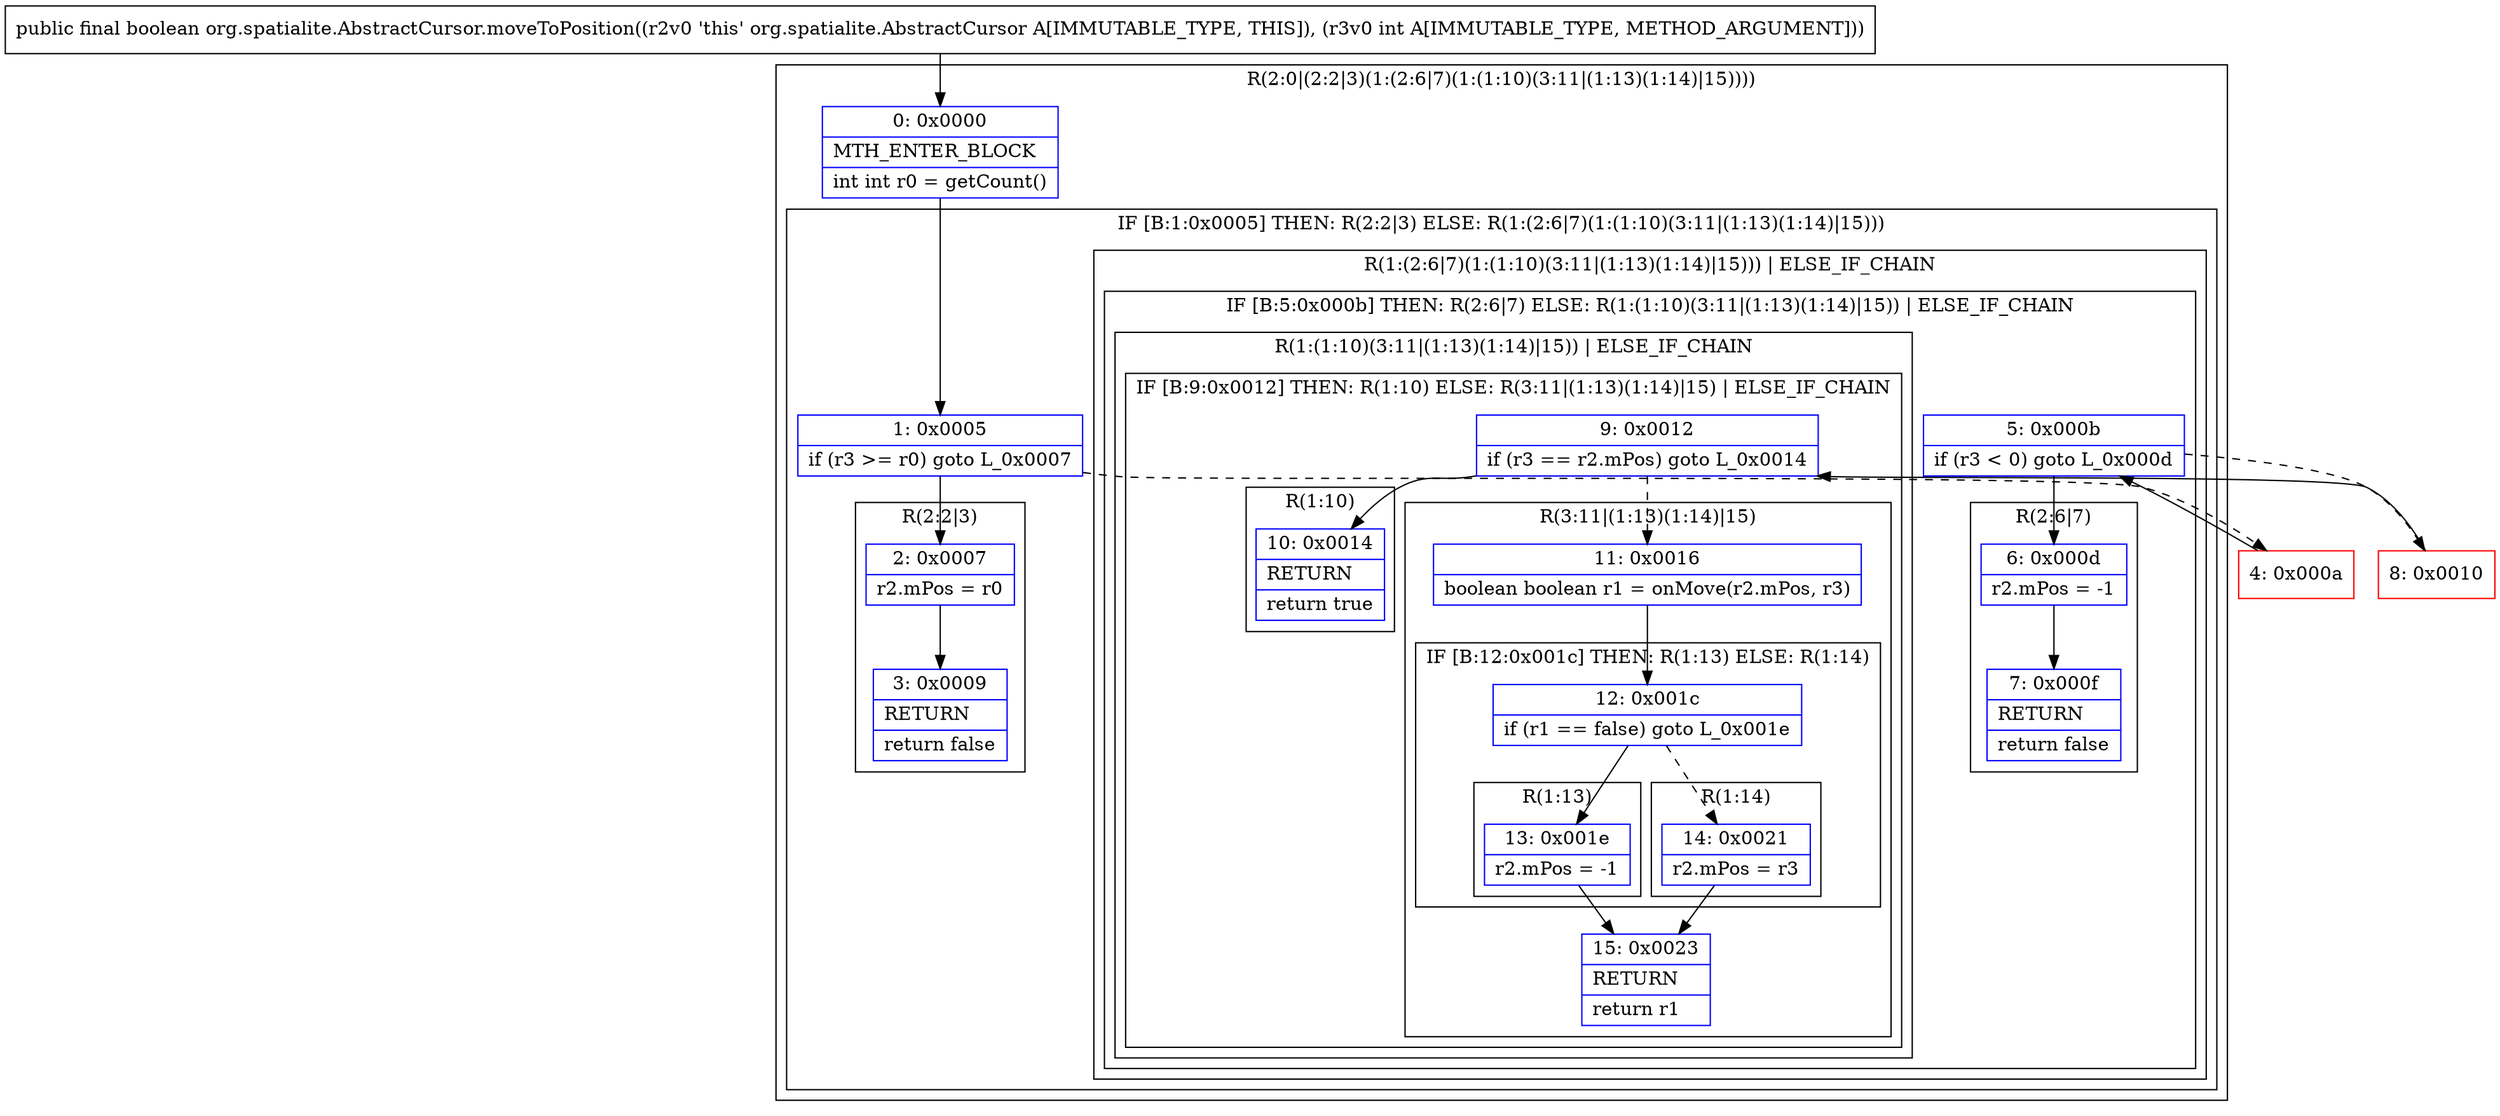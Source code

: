 digraph "CFG fororg.spatialite.AbstractCursor.moveToPosition(I)Z" {
subgraph cluster_Region_1267999423 {
label = "R(2:0|(2:2|3)(1:(2:6|7)(1:(1:10)(3:11|(1:13)(1:14)|15))))";
node [shape=record,color=blue];
Node_0 [shape=record,label="{0\:\ 0x0000|MTH_ENTER_BLOCK\l|int int r0 = getCount()\l}"];
subgraph cluster_IfRegion_551618807 {
label = "IF [B:1:0x0005] THEN: R(2:2|3) ELSE: R(1:(2:6|7)(1:(1:10)(3:11|(1:13)(1:14)|15)))";
node [shape=record,color=blue];
Node_1 [shape=record,label="{1\:\ 0x0005|if (r3 \>= r0) goto L_0x0007\l}"];
subgraph cluster_Region_1172527493 {
label = "R(2:2|3)";
node [shape=record,color=blue];
Node_2 [shape=record,label="{2\:\ 0x0007|r2.mPos = r0\l}"];
Node_3 [shape=record,label="{3\:\ 0x0009|RETURN\l|return false\l}"];
}
subgraph cluster_Region_1504763611 {
label = "R(1:(2:6|7)(1:(1:10)(3:11|(1:13)(1:14)|15))) | ELSE_IF_CHAIN\l";
node [shape=record,color=blue];
subgraph cluster_IfRegion_566053386 {
label = "IF [B:5:0x000b] THEN: R(2:6|7) ELSE: R(1:(1:10)(3:11|(1:13)(1:14)|15)) | ELSE_IF_CHAIN\l";
node [shape=record,color=blue];
Node_5 [shape=record,label="{5\:\ 0x000b|if (r3 \< 0) goto L_0x000d\l}"];
subgraph cluster_Region_1994913558 {
label = "R(2:6|7)";
node [shape=record,color=blue];
Node_6 [shape=record,label="{6\:\ 0x000d|r2.mPos = \-1\l}"];
Node_7 [shape=record,label="{7\:\ 0x000f|RETURN\l|return false\l}"];
}
subgraph cluster_Region_1330303983 {
label = "R(1:(1:10)(3:11|(1:13)(1:14)|15)) | ELSE_IF_CHAIN\l";
node [shape=record,color=blue];
subgraph cluster_IfRegion_273910491 {
label = "IF [B:9:0x0012] THEN: R(1:10) ELSE: R(3:11|(1:13)(1:14)|15) | ELSE_IF_CHAIN\l";
node [shape=record,color=blue];
Node_9 [shape=record,label="{9\:\ 0x0012|if (r3 == r2.mPos) goto L_0x0014\l}"];
subgraph cluster_Region_1542811585 {
label = "R(1:10)";
node [shape=record,color=blue];
Node_10 [shape=record,label="{10\:\ 0x0014|RETURN\l|return true\l}"];
}
subgraph cluster_Region_311798251 {
label = "R(3:11|(1:13)(1:14)|15)";
node [shape=record,color=blue];
Node_11 [shape=record,label="{11\:\ 0x0016|boolean boolean r1 = onMove(r2.mPos, r3)\l}"];
subgraph cluster_IfRegion_2021585116 {
label = "IF [B:12:0x001c] THEN: R(1:13) ELSE: R(1:14)";
node [shape=record,color=blue];
Node_12 [shape=record,label="{12\:\ 0x001c|if (r1 == false) goto L_0x001e\l}"];
subgraph cluster_Region_308505838 {
label = "R(1:13)";
node [shape=record,color=blue];
Node_13 [shape=record,label="{13\:\ 0x001e|r2.mPos = \-1\l}"];
}
subgraph cluster_Region_187633894 {
label = "R(1:14)";
node [shape=record,color=blue];
Node_14 [shape=record,label="{14\:\ 0x0021|r2.mPos = r3\l}"];
}
}
Node_15 [shape=record,label="{15\:\ 0x0023|RETURN\l|return r1\l}"];
}
}
}
}
}
}
}
Node_4 [shape=record,color=red,label="{4\:\ 0x000a}"];
Node_8 [shape=record,color=red,label="{8\:\ 0x0010}"];
MethodNode[shape=record,label="{public final boolean org.spatialite.AbstractCursor.moveToPosition((r2v0 'this' org.spatialite.AbstractCursor A[IMMUTABLE_TYPE, THIS]), (r3v0 int A[IMMUTABLE_TYPE, METHOD_ARGUMENT])) }"];
MethodNode -> Node_0;
Node_0 -> Node_1;
Node_1 -> Node_2;
Node_1 -> Node_4[style=dashed];
Node_2 -> Node_3;
Node_5 -> Node_6;
Node_5 -> Node_8[style=dashed];
Node_6 -> Node_7;
Node_9 -> Node_10;
Node_9 -> Node_11[style=dashed];
Node_11 -> Node_12;
Node_12 -> Node_13;
Node_12 -> Node_14[style=dashed];
Node_13 -> Node_15;
Node_14 -> Node_15;
Node_4 -> Node_5;
Node_8 -> Node_9;
}

